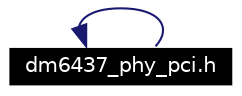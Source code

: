 digraph G
{
  edge [fontname="Helvetica",fontsize=10,labelfontname="Helvetica",labelfontsize=10];
  node [fontname="Helvetica",fontsize=10,shape=record];
  rankdir=LR;
  Node1 [label="dm6437_phy_pci.h",height=0.2,width=0.4,color="white", fillcolor="black", style="filled" fontcolor="white"];
  Node1 -> Node1 [dir=back,color="midnightblue",fontsize=10,style="solid",fontname="Helvetica"];
}
